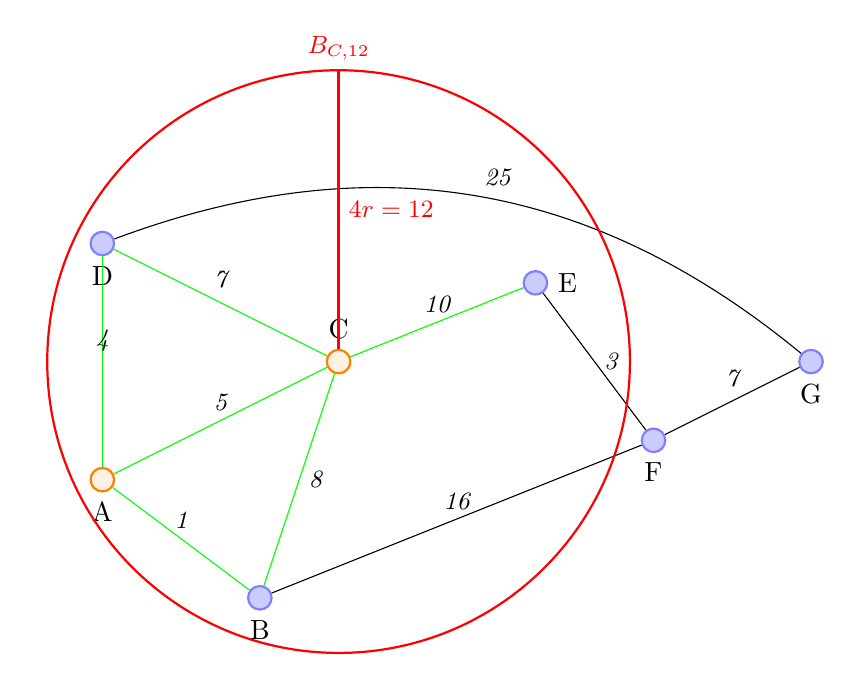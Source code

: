 \tikzstyle{place}=[circle,draw=blue!50,fill=blue!20,thick,inner sep=3pt]
\tikzstyle{selected}=[place, draw=orange, fill=orange!10]
\begin{tikzpicture}[>=stealth, auto]
    \node (A) at (2,1.5) [selected, label=below:A] {};
    \node (B) at (4,0) [place, label=below:B] {};
    \node (C) at (5,3) [selected, label=above:C] {};
    \node (D) at (2,4.5) [place, label=below:D] {};
    \node (E) at (7.5,4) [place, label=right:E] {};
    \node (F) at (9,2) [place, label=below:F] {};
    \node (G) at (11,3) [place, label=below:G] {};
	
    \tikzstyle{every node}=[font=\small\itshape]
    \draw [green] (A) -- (B) node [midway, above, black] {1};
    \draw [green] (A) -- (C) node [midway, above, black] {5};
    \draw [green] (A) -- (D) node [midway, above, black] {4};
    \draw [green] (B) -- (C) node [midway, right, black] {8};
    \draw (B) -- (F) node [midway, above] {16};
    \draw [green] (C) -- (D) node [midway, above, black] {7};
    \draw [green] (C) -- (E) node [midway, above, black] {10};
    \path (D) edge [bend left] node {25} (G);
    \draw (E) -- (F) node [midway, right] {3};
    \draw (F) -- (G) node [midway, above] {7};

    \draw (C) [red, thick] circle (3.7) node [above=3.7cm] {$B_{C, 12}$};
    \draw (C) [red, thick] -- (5, 6.7) node [midway, right] {$4r = 12$};
\end{tikzpicture}
